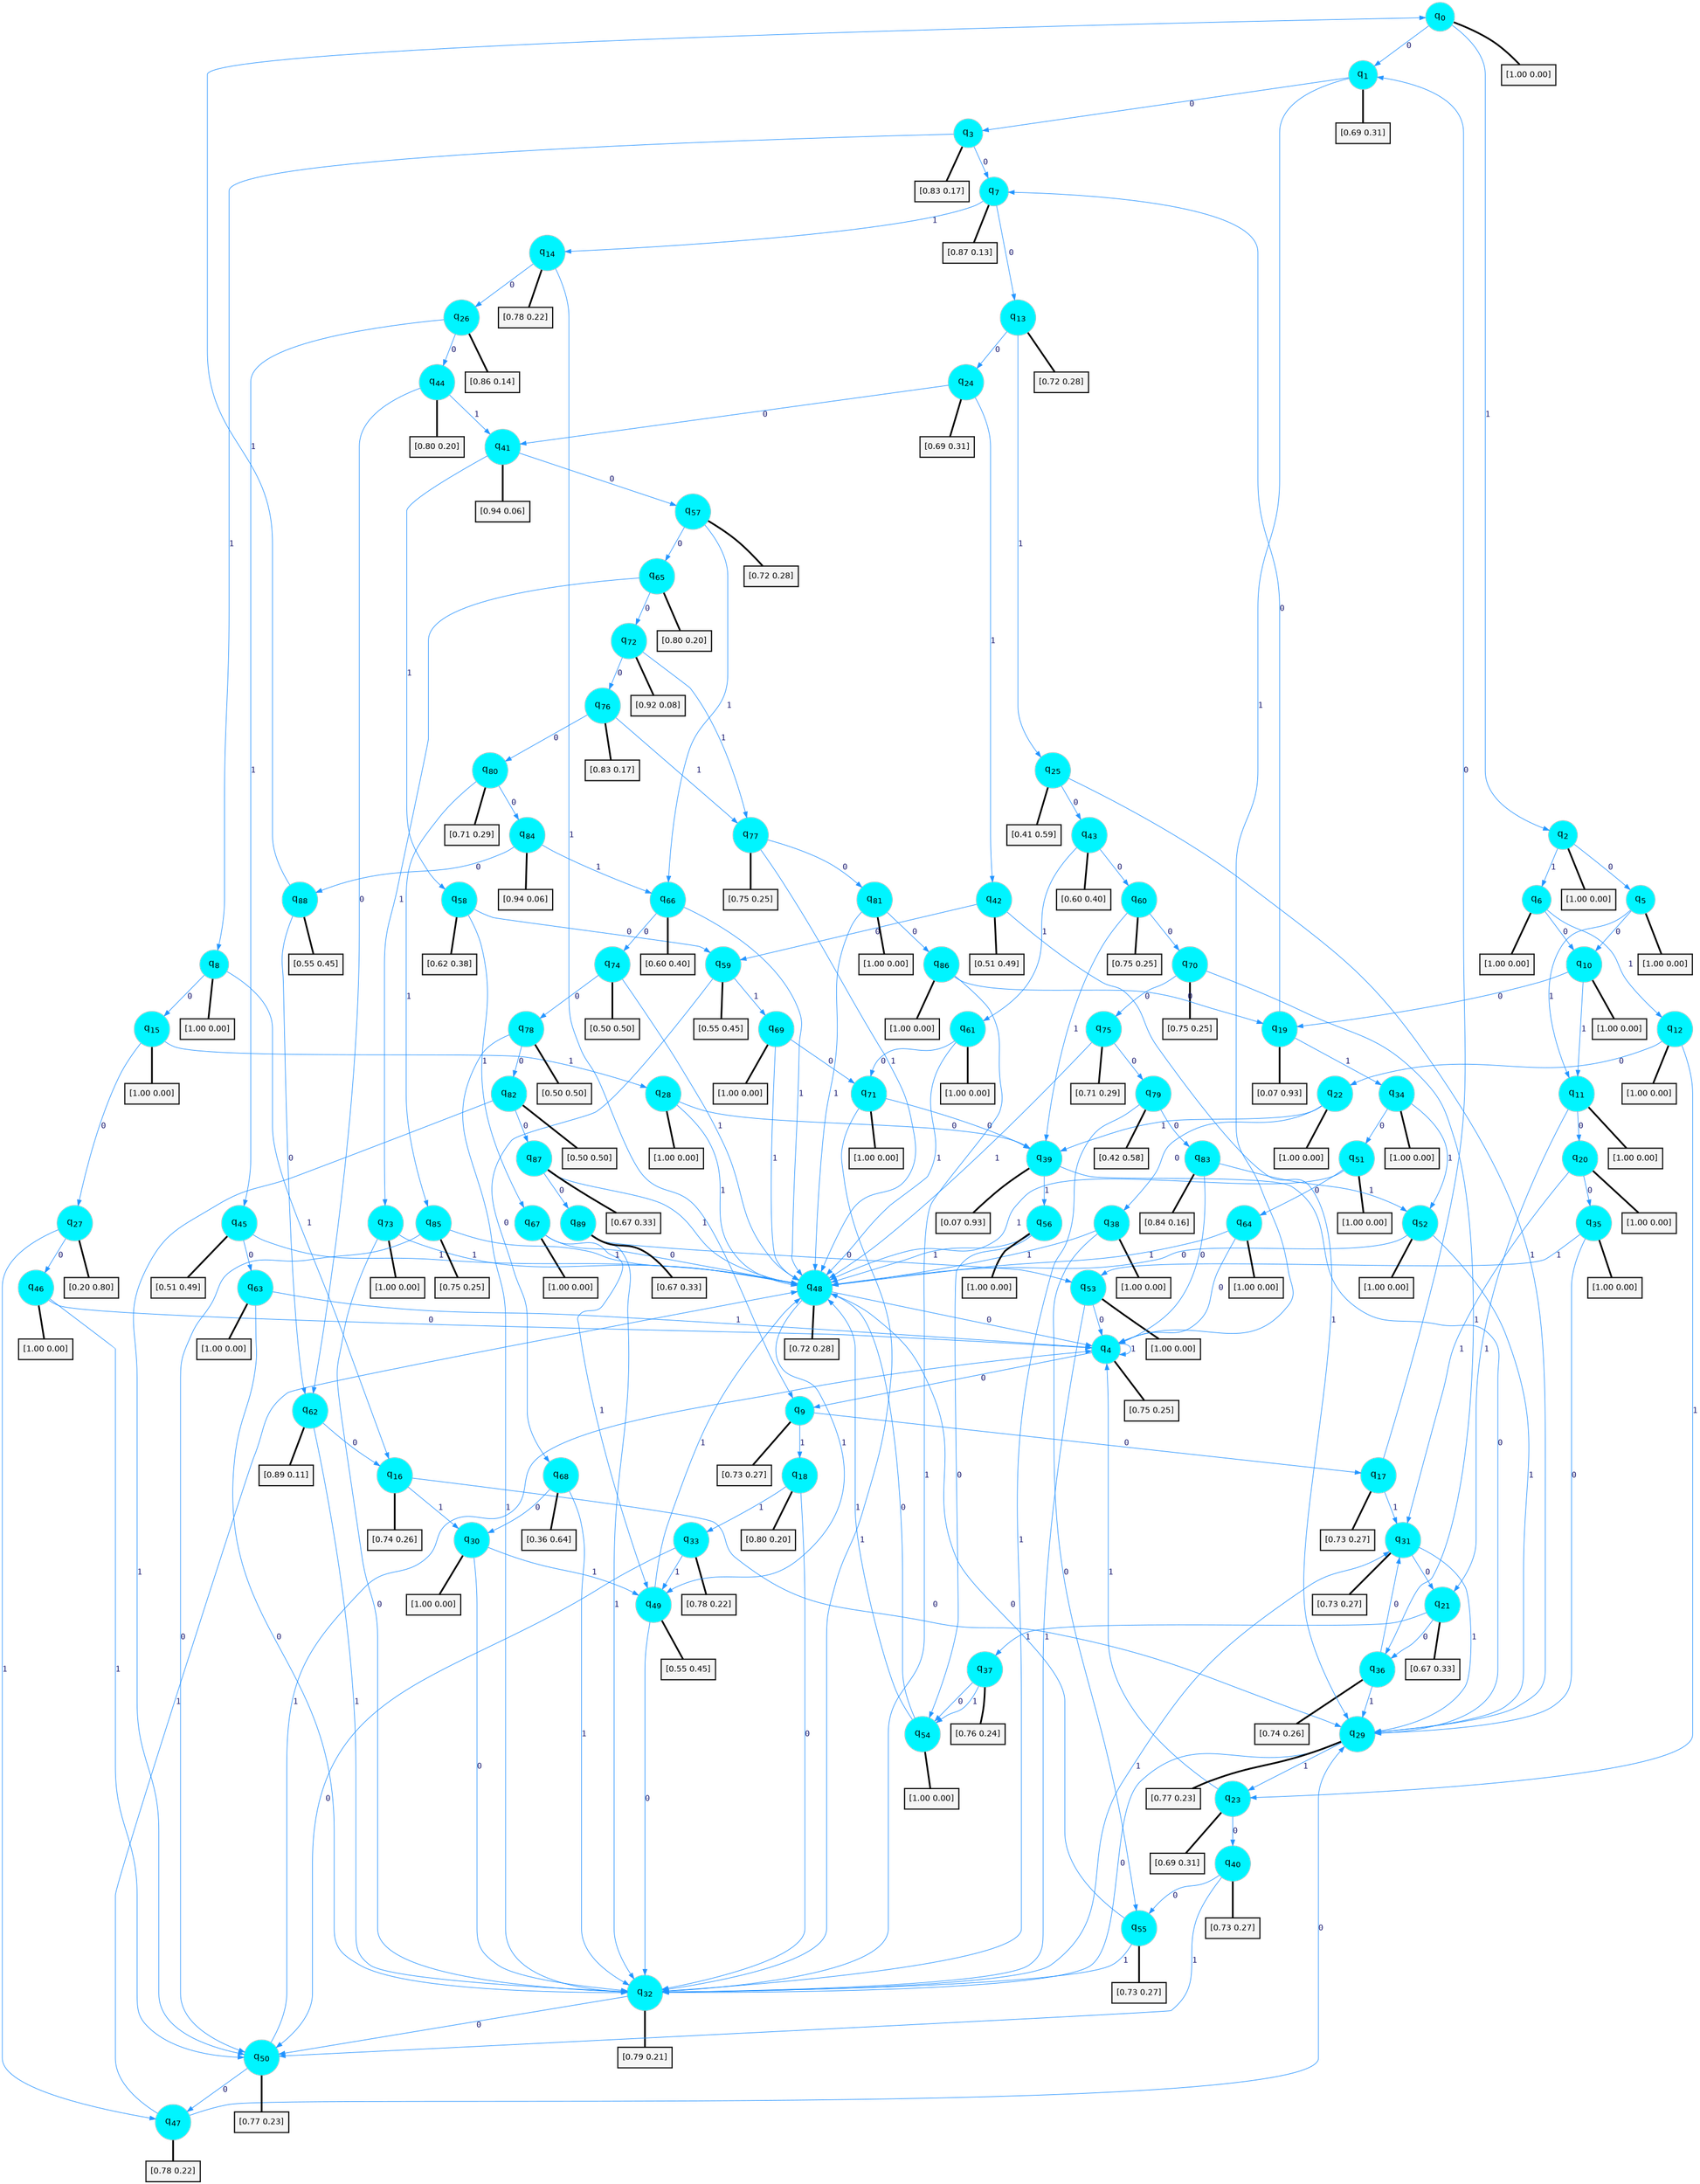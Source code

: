 digraph G {
graph [
bgcolor=transparent, dpi=300, rankdir=TD, size="40,25"];
node [
color=gray, fillcolor=turquoise1, fontcolor=black, fontname=Helvetica, fontsize=16, fontweight=bold, shape=circle, style=filled];
edge [
arrowsize=1, color=dodgerblue1, fontcolor=midnightblue, fontname=courier, fontweight=bold, penwidth=1, style=solid, weight=20];
0[label=<q<SUB>0</SUB>>];
1[label=<q<SUB>1</SUB>>];
2[label=<q<SUB>2</SUB>>];
3[label=<q<SUB>3</SUB>>];
4[label=<q<SUB>4</SUB>>];
5[label=<q<SUB>5</SUB>>];
6[label=<q<SUB>6</SUB>>];
7[label=<q<SUB>7</SUB>>];
8[label=<q<SUB>8</SUB>>];
9[label=<q<SUB>9</SUB>>];
10[label=<q<SUB>10</SUB>>];
11[label=<q<SUB>11</SUB>>];
12[label=<q<SUB>12</SUB>>];
13[label=<q<SUB>13</SUB>>];
14[label=<q<SUB>14</SUB>>];
15[label=<q<SUB>15</SUB>>];
16[label=<q<SUB>16</SUB>>];
17[label=<q<SUB>17</SUB>>];
18[label=<q<SUB>18</SUB>>];
19[label=<q<SUB>19</SUB>>];
20[label=<q<SUB>20</SUB>>];
21[label=<q<SUB>21</SUB>>];
22[label=<q<SUB>22</SUB>>];
23[label=<q<SUB>23</SUB>>];
24[label=<q<SUB>24</SUB>>];
25[label=<q<SUB>25</SUB>>];
26[label=<q<SUB>26</SUB>>];
27[label=<q<SUB>27</SUB>>];
28[label=<q<SUB>28</SUB>>];
29[label=<q<SUB>29</SUB>>];
30[label=<q<SUB>30</SUB>>];
31[label=<q<SUB>31</SUB>>];
32[label=<q<SUB>32</SUB>>];
33[label=<q<SUB>33</SUB>>];
34[label=<q<SUB>34</SUB>>];
35[label=<q<SUB>35</SUB>>];
36[label=<q<SUB>36</SUB>>];
37[label=<q<SUB>37</SUB>>];
38[label=<q<SUB>38</SUB>>];
39[label=<q<SUB>39</SUB>>];
40[label=<q<SUB>40</SUB>>];
41[label=<q<SUB>41</SUB>>];
42[label=<q<SUB>42</SUB>>];
43[label=<q<SUB>43</SUB>>];
44[label=<q<SUB>44</SUB>>];
45[label=<q<SUB>45</SUB>>];
46[label=<q<SUB>46</SUB>>];
47[label=<q<SUB>47</SUB>>];
48[label=<q<SUB>48</SUB>>];
49[label=<q<SUB>49</SUB>>];
50[label=<q<SUB>50</SUB>>];
51[label=<q<SUB>51</SUB>>];
52[label=<q<SUB>52</SUB>>];
53[label=<q<SUB>53</SUB>>];
54[label=<q<SUB>54</SUB>>];
55[label=<q<SUB>55</SUB>>];
56[label=<q<SUB>56</SUB>>];
57[label=<q<SUB>57</SUB>>];
58[label=<q<SUB>58</SUB>>];
59[label=<q<SUB>59</SUB>>];
60[label=<q<SUB>60</SUB>>];
61[label=<q<SUB>61</SUB>>];
62[label=<q<SUB>62</SUB>>];
63[label=<q<SUB>63</SUB>>];
64[label=<q<SUB>64</SUB>>];
65[label=<q<SUB>65</SUB>>];
66[label=<q<SUB>66</SUB>>];
67[label=<q<SUB>67</SUB>>];
68[label=<q<SUB>68</SUB>>];
69[label=<q<SUB>69</SUB>>];
70[label=<q<SUB>70</SUB>>];
71[label=<q<SUB>71</SUB>>];
72[label=<q<SUB>72</SUB>>];
73[label=<q<SUB>73</SUB>>];
74[label=<q<SUB>74</SUB>>];
75[label=<q<SUB>75</SUB>>];
76[label=<q<SUB>76</SUB>>];
77[label=<q<SUB>77</SUB>>];
78[label=<q<SUB>78</SUB>>];
79[label=<q<SUB>79</SUB>>];
80[label=<q<SUB>80</SUB>>];
81[label=<q<SUB>81</SUB>>];
82[label=<q<SUB>82</SUB>>];
83[label=<q<SUB>83</SUB>>];
84[label=<q<SUB>84</SUB>>];
85[label=<q<SUB>85</SUB>>];
86[label=<q<SUB>86</SUB>>];
87[label=<q<SUB>87</SUB>>];
88[label=<q<SUB>88</SUB>>];
89[label=<q<SUB>89</SUB>>];
90[label="[1.00 0.00]", shape=box,fontcolor=black, fontname=Helvetica, fontsize=14, penwidth=2, fillcolor=whitesmoke,color=black];
91[label="[0.69 0.31]", shape=box,fontcolor=black, fontname=Helvetica, fontsize=14, penwidth=2, fillcolor=whitesmoke,color=black];
92[label="[1.00 0.00]", shape=box,fontcolor=black, fontname=Helvetica, fontsize=14, penwidth=2, fillcolor=whitesmoke,color=black];
93[label="[0.83 0.17]", shape=box,fontcolor=black, fontname=Helvetica, fontsize=14, penwidth=2, fillcolor=whitesmoke,color=black];
94[label="[0.75 0.25]", shape=box,fontcolor=black, fontname=Helvetica, fontsize=14, penwidth=2, fillcolor=whitesmoke,color=black];
95[label="[1.00 0.00]", shape=box,fontcolor=black, fontname=Helvetica, fontsize=14, penwidth=2, fillcolor=whitesmoke,color=black];
96[label="[1.00 0.00]", shape=box,fontcolor=black, fontname=Helvetica, fontsize=14, penwidth=2, fillcolor=whitesmoke,color=black];
97[label="[0.87 0.13]", shape=box,fontcolor=black, fontname=Helvetica, fontsize=14, penwidth=2, fillcolor=whitesmoke,color=black];
98[label="[1.00 0.00]", shape=box,fontcolor=black, fontname=Helvetica, fontsize=14, penwidth=2, fillcolor=whitesmoke,color=black];
99[label="[0.73 0.27]", shape=box,fontcolor=black, fontname=Helvetica, fontsize=14, penwidth=2, fillcolor=whitesmoke,color=black];
100[label="[1.00 0.00]", shape=box,fontcolor=black, fontname=Helvetica, fontsize=14, penwidth=2, fillcolor=whitesmoke,color=black];
101[label="[1.00 0.00]", shape=box,fontcolor=black, fontname=Helvetica, fontsize=14, penwidth=2, fillcolor=whitesmoke,color=black];
102[label="[1.00 0.00]", shape=box,fontcolor=black, fontname=Helvetica, fontsize=14, penwidth=2, fillcolor=whitesmoke,color=black];
103[label="[0.72 0.28]", shape=box,fontcolor=black, fontname=Helvetica, fontsize=14, penwidth=2, fillcolor=whitesmoke,color=black];
104[label="[0.78 0.22]", shape=box,fontcolor=black, fontname=Helvetica, fontsize=14, penwidth=2, fillcolor=whitesmoke,color=black];
105[label="[1.00 0.00]", shape=box,fontcolor=black, fontname=Helvetica, fontsize=14, penwidth=2, fillcolor=whitesmoke,color=black];
106[label="[0.74 0.26]", shape=box,fontcolor=black, fontname=Helvetica, fontsize=14, penwidth=2, fillcolor=whitesmoke,color=black];
107[label="[0.73 0.27]", shape=box,fontcolor=black, fontname=Helvetica, fontsize=14, penwidth=2, fillcolor=whitesmoke,color=black];
108[label="[0.80 0.20]", shape=box,fontcolor=black, fontname=Helvetica, fontsize=14, penwidth=2, fillcolor=whitesmoke,color=black];
109[label="[0.07 0.93]", shape=box,fontcolor=black, fontname=Helvetica, fontsize=14, penwidth=2, fillcolor=whitesmoke,color=black];
110[label="[1.00 0.00]", shape=box,fontcolor=black, fontname=Helvetica, fontsize=14, penwidth=2, fillcolor=whitesmoke,color=black];
111[label="[0.67 0.33]", shape=box,fontcolor=black, fontname=Helvetica, fontsize=14, penwidth=2, fillcolor=whitesmoke,color=black];
112[label="[1.00 0.00]", shape=box,fontcolor=black, fontname=Helvetica, fontsize=14, penwidth=2, fillcolor=whitesmoke,color=black];
113[label="[0.69 0.31]", shape=box,fontcolor=black, fontname=Helvetica, fontsize=14, penwidth=2, fillcolor=whitesmoke,color=black];
114[label="[0.69 0.31]", shape=box,fontcolor=black, fontname=Helvetica, fontsize=14, penwidth=2, fillcolor=whitesmoke,color=black];
115[label="[0.41 0.59]", shape=box,fontcolor=black, fontname=Helvetica, fontsize=14, penwidth=2, fillcolor=whitesmoke,color=black];
116[label="[0.86 0.14]", shape=box,fontcolor=black, fontname=Helvetica, fontsize=14, penwidth=2, fillcolor=whitesmoke,color=black];
117[label="[0.20 0.80]", shape=box,fontcolor=black, fontname=Helvetica, fontsize=14, penwidth=2, fillcolor=whitesmoke,color=black];
118[label="[1.00 0.00]", shape=box,fontcolor=black, fontname=Helvetica, fontsize=14, penwidth=2, fillcolor=whitesmoke,color=black];
119[label="[0.77 0.23]", shape=box,fontcolor=black, fontname=Helvetica, fontsize=14, penwidth=2, fillcolor=whitesmoke,color=black];
120[label="[1.00 0.00]", shape=box,fontcolor=black, fontname=Helvetica, fontsize=14, penwidth=2, fillcolor=whitesmoke,color=black];
121[label="[0.73 0.27]", shape=box,fontcolor=black, fontname=Helvetica, fontsize=14, penwidth=2, fillcolor=whitesmoke,color=black];
122[label="[0.79 0.21]", shape=box,fontcolor=black, fontname=Helvetica, fontsize=14, penwidth=2, fillcolor=whitesmoke,color=black];
123[label="[0.78 0.22]", shape=box,fontcolor=black, fontname=Helvetica, fontsize=14, penwidth=2, fillcolor=whitesmoke,color=black];
124[label="[1.00 0.00]", shape=box,fontcolor=black, fontname=Helvetica, fontsize=14, penwidth=2, fillcolor=whitesmoke,color=black];
125[label="[1.00 0.00]", shape=box,fontcolor=black, fontname=Helvetica, fontsize=14, penwidth=2, fillcolor=whitesmoke,color=black];
126[label="[0.74 0.26]", shape=box,fontcolor=black, fontname=Helvetica, fontsize=14, penwidth=2, fillcolor=whitesmoke,color=black];
127[label="[0.76 0.24]", shape=box,fontcolor=black, fontname=Helvetica, fontsize=14, penwidth=2, fillcolor=whitesmoke,color=black];
128[label="[1.00 0.00]", shape=box,fontcolor=black, fontname=Helvetica, fontsize=14, penwidth=2, fillcolor=whitesmoke,color=black];
129[label="[0.07 0.93]", shape=box,fontcolor=black, fontname=Helvetica, fontsize=14, penwidth=2, fillcolor=whitesmoke,color=black];
130[label="[0.73 0.27]", shape=box,fontcolor=black, fontname=Helvetica, fontsize=14, penwidth=2, fillcolor=whitesmoke,color=black];
131[label="[0.94 0.06]", shape=box,fontcolor=black, fontname=Helvetica, fontsize=14, penwidth=2, fillcolor=whitesmoke,color=black];
132[label="[0.51 0.49]", shape=box,fontcolor=black, fontname=Helvetica, fontsize=14, penwidth=2, fillcolor=whitesmoke,color=black];
133[label="[0.60 0.40]", shape=box,fontcolor=black, fontname=Helvetica, fontsize=14, penwidth=2, fillcolor=whitesmoke,color=black];
134[label="[0.80 0.20]", shape=box,fontcolor=black, fontname=Helvetica, fontsize=14, penwidth=2, fillcolor=whitesmoke,color=black];
135[label="[0.51 0.49]", shape=box,fontcolor=black, fontname=Helvetica, fontsize=14, penwidth=2, fillcolor=whitesmoke,color=black];
136[label="[1.00 0.00]", shape=box,fontcolor=black, fontname=Helvetica, fontsize=14, penwidth=2, fillcolor=whitesmoke,color=black];
137[label="[0.78 0.22]", shape=box,fontcolor=black, fontname=Helvetica, fontsize=14, penwidth=2, fillcolor=whitesmoke,color=black];
138[label="[0.72 0.28]", shape=box,fontcolor=black, fontname=Helvetica, fontsize=14, penwidth=2, fillcolor=whitesmoke,color=black];
139[label="[0.55 0.45]", shape=box,fontcolor=black, fontname=Helvetica, fontsize=14, penwidth=2, fillcolor=whitesmoke,color=black];
140[label="[0.77 0.23]", shape=box,fontcolor=black, fontname=Helvetica, fontsize=14, penwidth=2, fillcolor=whitesmoke,color=black];
141[label="[1.00 0.00]", shape=box,fontcolor=black, fontname=Helvetica, fontsize=14, penwidth=2, fillcolor=whitesmoke,color=black];
142[label="[1.00 0.00]", shape=box,fontcolor=black, fontname=Helvetica, fontsize=14, penwidth=2, fillcolor=whitesmoke,color=black];
143[label="[1.00 0.00]", shape=box,fontcolor=black, fontname=Helvetica, fontsize=14, penwidth=2, fillcolor=whitesmoke,color=black];
144[label="[1.00 0.00]", shape=box,fontcolor=black, fontname=Helvetica, fontsize=14, penwidth=2, fillcolor=whitesmoke,color=black];
145[label="[0.73 0.27]", shape=box,fontcolor=black, fontname=Helvetica, fontsize=14, penwidth=2, fillcolor=whitesmoke,color=black];
146[label="[1.00 0.00]", shape=box,fontcolor=black, fontname=Helvetica, fontsize=14, penwidth=2, fillcolor=whitesmoke,color=black];
147[label="[0.72 0.28]", shape=box,fontcolor=black, fontname=Helvetica, fontsize=14, penwidth=2, fillcolor=whitesmoke,color=black];
148[label="[0.62 0.38]", shape=box,fontcolor=black, fontname=Helvetica, fontsize=14, penwidth=2, fillcolor=whitesmoke,color=black];
149[label="[0.55 0.45]", shape=box,fontcolor=black, fontname=Helvetica, fontsize=14, penwidth=2, fillcolor=whitesmoke,color=black];
150[label="[0.75 0.25]", shape=box,fontcolor=black, fontname=Helvetica, fontsize=14, penwidth=2, fillcolor=whitesmoke,color=black];
151[label="[1.00 0.00]", shape=box,fontcolor=black, fontname=Helvetica, fontsize=14, penwidth=2, fillcolor=whitesmoke,color=black];
152[label="[0.89 0.11]", shape=box,fontcolor=black, fontname=Helvetica, fontsize=14, penwidth=2, fillcolor=whitesmoke,color=black];
153[label="[1.00 0.00]", shape=box,fontcolor=black, fontname=Helvetica, fontsize=14, penwidth=2, fillcolor=whitesmoke,color=black];
154[label="[1.00 0.00]", shape=box,fontcolor=black, fontname=Helvetica, fontsize=14, penwidth=2, fillcolor=whitesmoke,color=black];
155[label="[0.80 0.20]", shape=box,fontcolor=black, fontname=Helvetica, fontsize=14, penwidth=2, fillcolor=whitesmoke,color=black];
156[label="[0.60 0.40]", shape=box,fontcolor=black, fontname=Helvetica, fontsize=14, penwidth=2, fillcolor=whitesmoke,color=black];
157[label="[1.00 0.00]", shape=box,fontcolor=black, fontname=Helvetica, fontsize=14, penwidth=2, fillcolor=whitesmoke,color=black];
158[label="[0.36 0.64]", shape=box,fontcolor=black, fontname=Helvetica, fontsize=14, penwidth=2, fillcolor=whitesmoke,color=black];
159[label="[1.00 0.00]", shape=box,fontcolor=black, fontname=Helvetica, fontsize=14, penwidth=2, fillcolor=whitesmoke,color=black];
160[label="[0.75 0.25]", shape=box,fontcolor=black, fontname=Helvetica, fontsize=14, penwidth=2, fillcolor=whitesmoke,color=black];
161[label="[1.00 0.00]", shape=box,fontcolor=black, fontname=Helvetica, fontsize=14, penwidth=2, fillcolor=whitesmoke,color=black];
162[label="[0.92 0.08]", shape=box,fontcolor=black, fontname=Helvetica, fontsize=14, penwidth=2, fillcolor=whitesmoke,color=black];
163[label="[1.00 0.00]", shape=box,fontcolor=black, fontname=Helvetica, fontsize=14, penwidth=2, fillcolor=whitesmoke,color=black];
164[label="[0.50 0.50]", shape=box,fontcolor=black, fontname=Helvetica, fontsize=14, penwidth=2, fillcolor=whitesmoke,color=black];
165[label="[0.71 0.29]", shape=box,fontcolor=black, fontname=Helvetica, fontsize=14, penwidth=2, fillcolor=whitesmoke,color=black];
166[label="[0.83 0.17]", shape=box,fontcolor=black, fontname=Helvetica, fontsize=14, penwidth=2, fillcolor=whitesmoke,color=black];
167[label="[0.75 0.25]", shape=box,fontcolor=black, fontname=Helvetica, fontsize=14, penwidth=2, fillcolor=whitesmoke,color=black];
168[label="[0.50 0.50]", shape=box,fontcolor=black, fontname=Helvetica, fontsize=14, penwidth=2, fillcolor=whitesmoke,color=black];
169[label="[0.42 0.58]", shape=box,fontcolor=black, fontname=Helvetica, fontsize=14, penwidth=2, fillcolor=whitesmoke,color=black];
170[label="[0.71 0.29]", shape=box,fontcolor=black, fontname=Helvetica, fontsize=14, penwidth=2, fillcolor=whitesmoke,color=black];
171[label="[1.00 0.00]", shape=box,fontcolor=black, fontname=Helvetica, fontsize=14, penwidth=2, fillcolor=whitesmoke,color=black];
172[label="[0.50 0.50]", shape=box,fontcolor=black, fontname=Helvetica, fontsize=14, penwidth=2, fillcolor=whitesmoke,color=black];
173[label="[0.84 0.16]", shape=box,fontcolor=black, fontname=Helvetica, fontsize=14, penwidth=2, fillcolor=whitesmoke,color=black];
174[label="[0.94 0.06]", shape=box,fontcolor=black, fontname=Helvetica, fontsize=14, penwidth=2, fillcolor=whitesmoke,color=black];
175[label="[0.75 0.25]", shape=box,fontcolor=black, fontname=Helvetica, fontsize=14, penwidth=2, fillcolor=whitesmoke,color=black];
176[label="[1.00 0.00]", shape=box,fontcolor=black, fontname=Helvetica, fontsize=14, penwidth=2, fillcolor=whitesmoke,color=black];
177[label="[0.67 0.33]", shape=box,fontcolor=black, fontname=Helvetica, fontsize=14, penwidth=2, fillcolor=whitesmoke,color=black];
178[label="[0.55 0.45]", shape=box,fontcolor=black, fontname=Helvetica, fontsize=14, penwidth=2, fillcolor=whitesmoke,color=black];
179[label="[0.67 0.33]", shape=box,fontcolor=black, fontname=Helvetica, fontsize=14, penwidth=2, fillcolor=whitesmoke,color=black];
0->1 [label=0];
0->2 [label=1];
0->90 [arrowhead=none, penwidth=3,color=black];
1->3 [label=0];
1->4 [label=1];
1->91 [arrowhead=none, penwidth=3,color=black];
2->5 [label=0];
2->6 [label=1];
2->92 [arrowhead=none, penwidth=3,color=black];
3->7 [label=0];
3->8 [label=1];
3->93 [arrowhead=none, penwidth=3,color=black];
4->9 [label=0];
4->4 [label=1];
4->94 [arrowhead=none, penwidth=3,color=black];
5->10 [label=0];
5->11 [label=1];
5->95 [arrowhead=none, penwidth=3,color=black];
6->10 [label=0];
6->12 [label=1];
6->96 [arrowhead=none, penwidth=3,color=black];
7->13 [label=0];
7->14 [label=1];
7->97 [arrowhead=none, penwidth=3,color=black];
8->15 [label=0];
8->16 [label=1];
8->98 [arrowhead=none, penwidth=3,color=black];
9->17 [label=0];
9->18 [label=1];
9->99 [arrowhead=none, penwidth=3,color=black];
10->19 [label=0];
10->11 [label=1];
10->100 [arrowhead=none, penwidth=3,color=black];
11->20 [label=0];
11->21 [label=1];
11->101 [arrowhead=none, penwidth=3,color=black];
12->22 [label=0];
12->23 [label=1];
12->102 [arrowhead=none, penwidth=3,color=black];
13->24 [label=0];
13->25 [label=1];
13->103 [arrowhead=none, penwidth=3,color=black];
14->26 [label=0];
14->9 [label=1];
14->104 [arrowhead=none, penwidth=3,color=black];
15->27 [label=0];
15->28 [label=1];
15->105 [arrowhead=none, penwidth=3,color=black];
16->29 [label=0];
16->30 [label=1];
16->106 [arrowhead=none, penwidth=3,color=black];
17->1 [label=0];
17->31 [label=1];
17->107 [arrowhead=none, penwidth=3,color=black];
18->32 [label=0];
18->33 [label=1];
18->108 [arrowhead=none, penwidth=3,color=black];
19->7 [label=0];
19->34 [label=1];
19->109 [arrowhead=none, penwidth=3,color=black];
20->35 [label=0];
20->31 [label=1];
20->110 [arrowhead=none, penwidth=3,color=black];
21->36 [label=0];
21->37 [label=1];
21->111 [arrowhead=none, penwidth=3,color=black];
22->38 [label=0];
22->39 [label=1];
22->112 [arrowhead=none, penwidth=3,color=black];
23->40 [label=0];
23->4 [label=1];
23->113 [arrowhead=none, penwidth=3,color=black];
24->41 [label=0];
24->42 [label=1];
24->114 [arrowhead=none, penwidth=3,color=black];
25->43 [label=0];
25->29 [label=1];
25->115 [arrowhead=none, penwidth=3,color=black];
26->44 [label=0];
26->45 [label=1];
26->116 [arrowhead=none, penwidth=3,color=black];
27->46 [label=0];
27->47 [label=1];
27->117 [arrowhead=none, penwidth=3,color=black];
28->39 [label=0];
28->48 [label=1];
28->118 [arrowhead=none, penwidth=3,color=black];
29->32 [label=0];
29->23 [label=1];
29->119 [arrowhead=none, penwidth=3,color=black];
30->32 [label=0];
30->49 [label=1];
30->120 [arrowhead=none, penwidth=3,color=black];
31->21 [label=0];
31->29 [label=1];
31->121 [arrowhead=none, penwidth=3,color=black];
32->50 [label=0];
32->31 [label=1];
32->122 [arrowhead=none, penwidth=3,color=black];
33->50 [label=0];
33->49 [label=1];
33->123 [arrowhead=none, penwidth=3,color=black];
34->51 [label=0];
34->52 [label=1];
34->124 [arrowhead=none, penwidth=3,color=black];
35->29 [label=0];
35->53 [label=1];
35->125 [arrowhead=none, penwidth=3,color=black];
36->31 [label=0];
36->29 [label=1];
36->126 [arrowhead=none, penwidth=3,color=black];
37->54 [label=0];
37->54 [label=1];
37->127 [arrowhead=none, penwidth=3,color=black];
38->55 [label=0];
38->48 [label=1];
38->128 [arrowhead=none, penwidth=3,color=black];
39->29 [label=0];
39->56 [label=1];
39->129 [arrowhead=none, penwidth=3,color=black];
40->55 [label=0];
40->50 [label=1];
40->130 [arrowhead=none, penwidth=3,color=black];
41->57 [label=0];
41->58 [label=1];
41->131 [arrowhead=none, penwidth=3,color=black];
42->59 [label=0];
42->29 [label=1];
42->132 [arrowhead=none, penwidth=3,color=black];
43->60 [label=0];
43->61 [label=1];
43->133 [arrowhead=none, penwidth=3,color=black];
44->62 [label=0];
44->41 [label=1];
44->134 [arrowhead=none, penwidth=3,color=black];
45->63 [label=0];
45->48 [label=1];
45->135 [arrowhead=none, penwidth=3,color=black];
46->4 [label=0];
46->50 [label=1];
46->136 [arrowhead=none, penwidth=3,color=black];
47->29 [label=0];
47->48 [label=1];
47->137 [arrowhead=none, penwidth=3,color=black];
48->4 [label=0];
48->49 [label=1];
48->138 [arrowhead=none, penwidth=3,color=black];
49->32 [label=0];
49->48 [label=1];
49->139 [arrowhead=none, penwidth=3,color=black];
50->47 [label=0];
50->4 [label=1];
50->140 [arrowhead=none, penwidth=3,color=black];
51->64 [label=0];
51->48 [label=1];
51->141 [arrowhead=none, penwidth=3,color=black];
52->48 [label=0];
52->29 [label=1];
52->142 [arrowhead=none, penwidth=3,color=black];
53->4 [label=0];
53->32 [label=1];
53->143 [arrowhead=none, penwidth=3,color=black];
54->48 [label=0];
54->48 [label=1];
54->144 [arrowhead=none, penwidth=3,color=black];
55->48 [label=0];
55->32 [label=1];
55->145 [arrowhead=none, penwidth=3,color=black];
56->54 [label=0];
56->48 [label=1];
56->146 [arrowhead=none, penwidth=3,color=black];
57->65 [label=0];
57->66 [label=1];
57->147 [arrowhead=none, penwidth=3,color=black];
58->59 [label=0];
58->67 [label=1];
58->148 [arrowhead=none, penwidth=3,color=black];
59->68 [label=0];
59->69 [label=1];
59->149 [arrowhead=none, penwidth=3,color=black];
60->70 [label=0];
60->39 [label=1];
60->150 [arrowhead=none, penwidth=3,color=black];
61->71 [label=0];
61->48 [label=1];
61->151 [arrowhead=none, penwidth=3,color=black];
62->16 [label=0];
62->32 [label=1];
62->152 [arrowhead=none, penwidth=3,color=black];
63->32 [label=0];
63->4 [label=1];
63->153 [arrowhead=none, penwidth=3,color=black];
64->4 [label=0];
64->48 [label=1];
64->154 [arrowhead=none, penwidth=3,color=black];
65->72 [label=0];
65->73 [label=1];
65->155 [arrowhead=none, penwidth=3,color=black];
66->74 [label=0];
66->48 [label=1];
66->156 [arrowhead=none, penwidth=3,color=black];
67->48 [label=0];
67->49 [label=1];
67->157 [arrowhead=none, penwidth=3,color=black];
68->30 [label=0];
68->32 [label=1];
68->158 [arrowhead=none, penwidth=3,color=black];
69->71 [label=0];
69->48 [label=1];
69->159 [arrowhead=none, penwidth=3,color=black];
70->75 [label=0];
70->36 [label=1];
70->160 [arrowhead=none, penwidth=3,color=black];
71->39 [label=0];
71->32 [label=1];
71->161 [arrowhead=none, penwidth=3,color=black];
72->76 [label=0];
72->77 [label=1];
72->162 [arrowhead=none, penwidth=3,color=black];
73->32 [label=0];
73->48 [label=1];
73->163 [arrowhead=none, penwidth=3,color=black];
74->78 [label=0];
74->48 [label=1];
74->164 [arrowhead=none, penwidth=3,color=black];
75->79 [label=0];
75->48 [label=1];
75->165 [arrowhead=none, penwidth=3,color=black];
76->80 [label=0];
76->77 [label=1];
76->166 [arrowhead=none, penwidth=3,color=black];
77->81 [label=0];
77->48 [label=1];
77->167 [arrowhead=none, penwidth=3,color=black];
78->82 [label=0];
78->32 [label=1];
78->168 [arrowhead=none, penwidth=3,color=black];
79->83 [label=0];
79->32 [label=1];
79->169 [arrowhead=none, penwidth=3,color=black];
80->84 [label=0];
80->85 [label=1];
80->170 [arrowhead=none, penwidth=3,color=black];
81->86 [label=0];
81->48 [label=1];
81->171 [arrowhead=none, penwidth=3,color=black];
82->87 [label=0];
82->50 [label=1];
82->172 [arrowhead=none, penwidth=3,color=black];
83->4 [label=0];
83->52 [label=1];
83->173 [arrowhead=none, penwidth=3,color=black];
84->88 [label=0];
84->66 [label=1];
84->174 [arrowhead=none, penwidth=3,color=black];
85->50 [label=0];
85->48 [label=1];
85->175 [arrowhead=none, penwidth=3,color=black];
86->19 [label=0];
86->32 [label=1];
86->176 [arrowhead=none, penwidth=3,color=black];
87->89 [label=0];
87->48 [label=1];
87->177 [arrowhead=none, penwidth=3,color=black];
88->62 [label=0];
88->0 [label=1];
88->178 [arrowhead=none, penwidth=3,color=black];
89->53 [label=0];
89->32 [label=1];
89->179 [arrowhead=none, penwidth=3,color=black];
}
